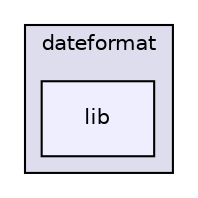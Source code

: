 digraph "gulp-src/node_modules/gulp-uglify/node_modules/gulp-util/node_modules/dateformat/lib" {
  compound=true
  node [ fontsize="10", fontname="Helvetica"];
  edge [ labelfontsize="10", labelfontname="Helvetica"];
  subgraph clusterdir_8fcf7069c8c71ba5e8d36cf9aa2bffef {
    graph [ bgcolor="#ddddee", pencolor="black", label="dateformat" fontname="Helvetica", fontsize="10", URL="dir_8fcf7069c8c71ba5e8d36cf9aa2bffef.html"]
  dir_041d652de58f253072528890e6d900fe [shape=box, label="lib", style="filled", fillcolor="#eeeeff", pencolor="black", URL="dir_041d652de58f253072528890e6d900fe.html"];
  }
}
